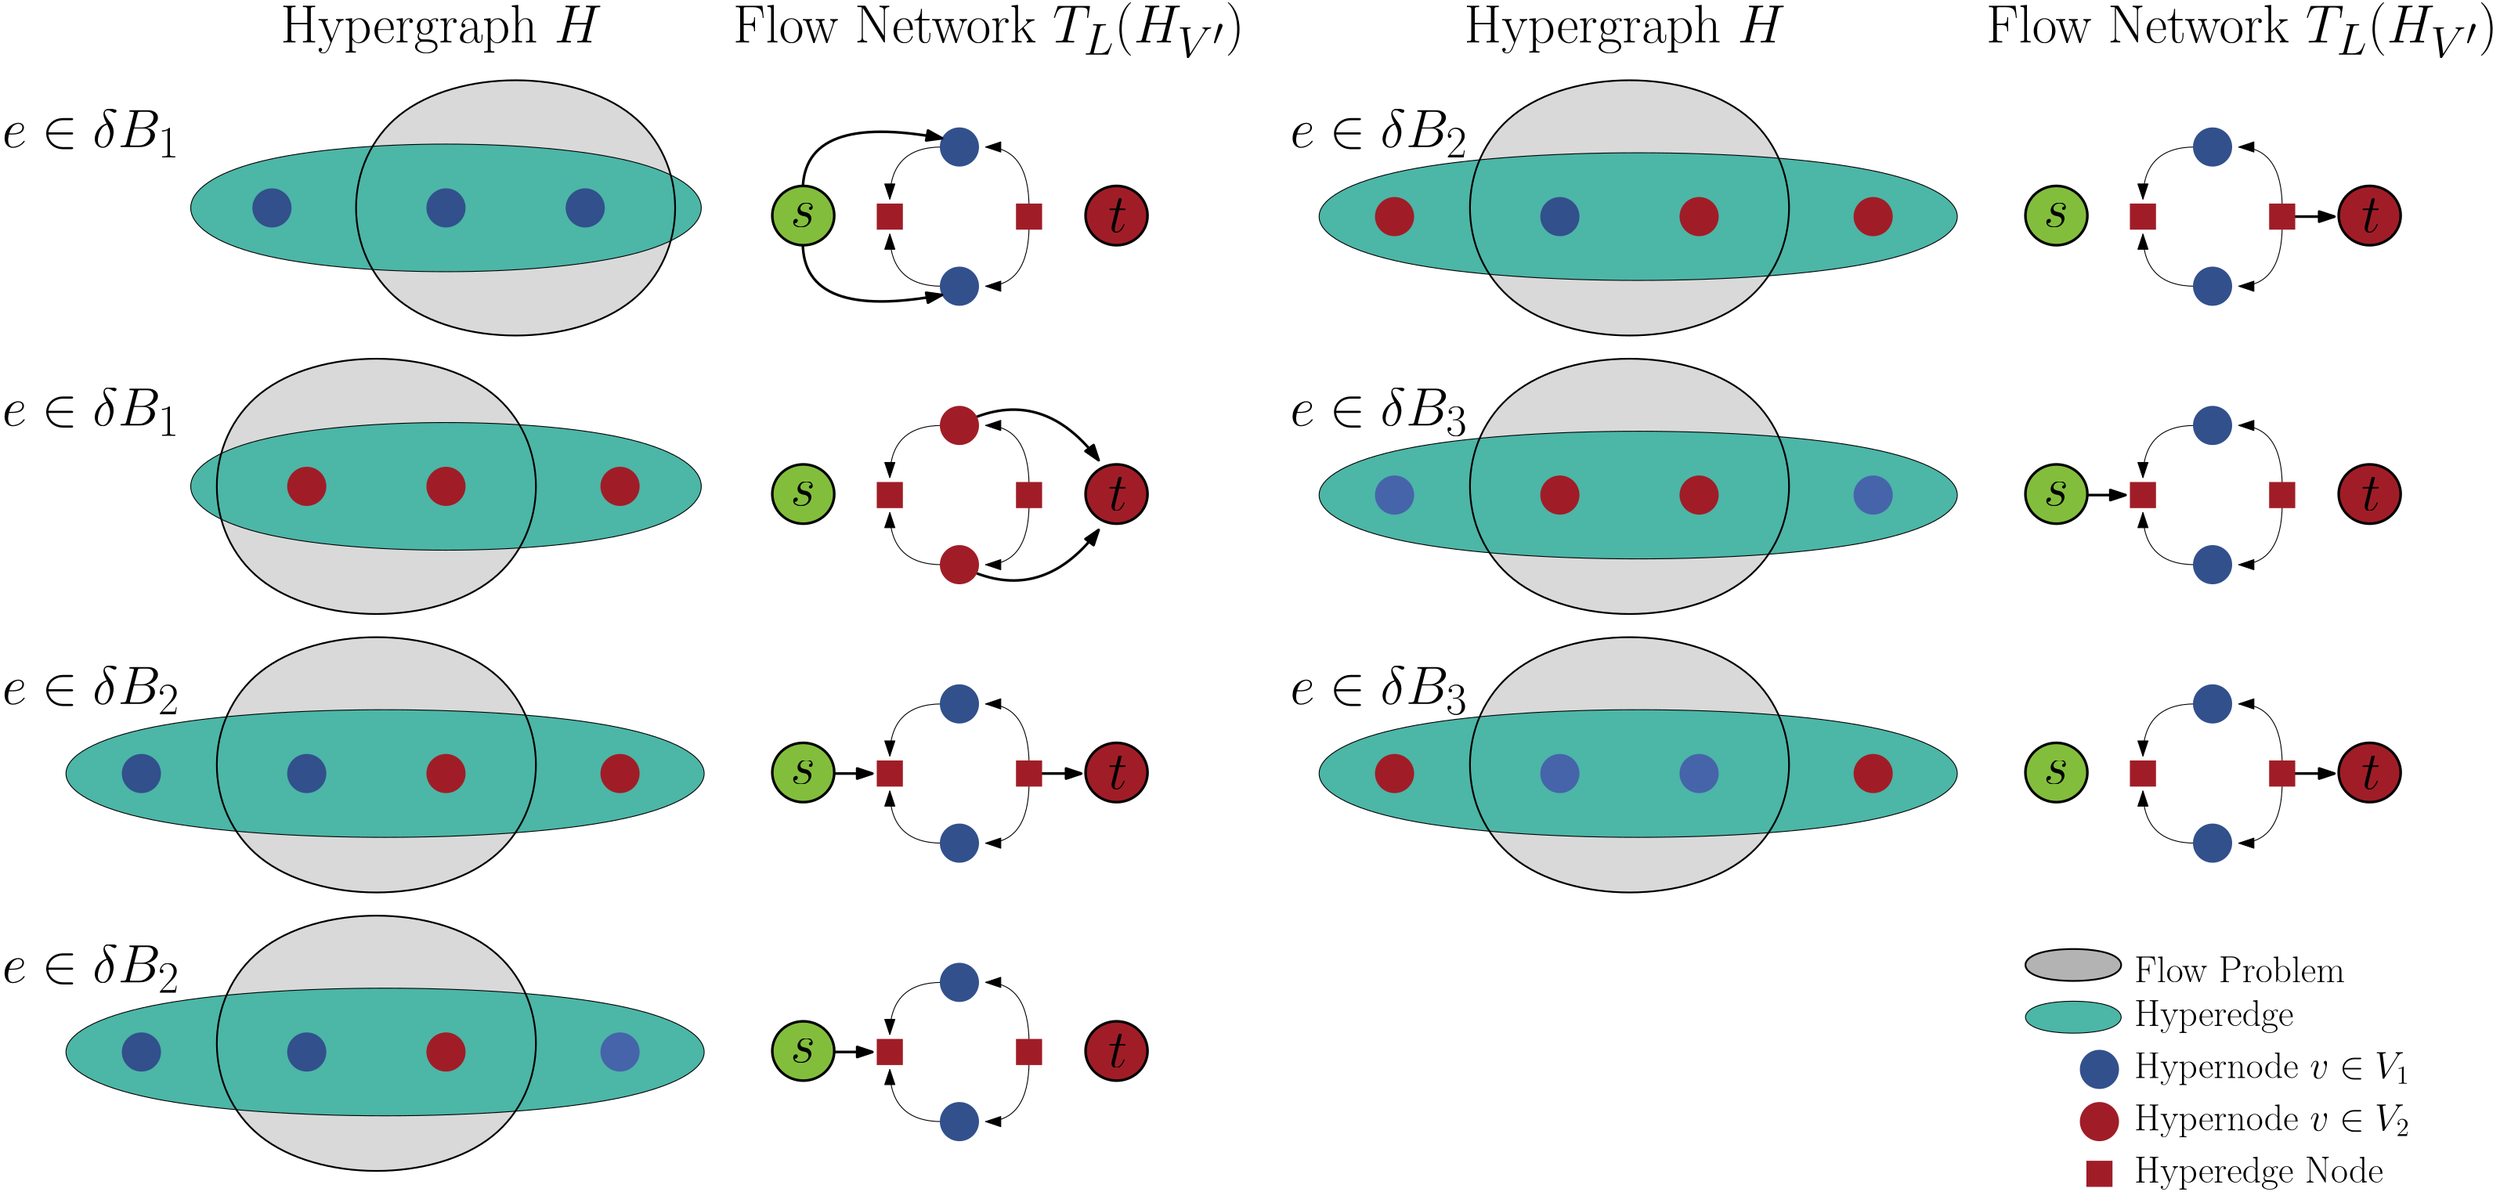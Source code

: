 <?xml version="1.0"?>
<!DOCTYPE ipe SYSTEM "ipe.dtd">
<ipe version="70107" creator="Ipe 7.1.10">
<info created="D:20171009143434" modified="D:20171019123427"/>
<ipestyle name="basic">
<symbol name="arrow/arc(spx)">
<path stroke="sym-stroke" fill="sym-stroke" pen="sym-pen">
0 0 m
-1 0.333 l
-1 -0.333 l
h
</path>
</symbol>
<symbol name="arrow/farc(spx)">
<path stroke="sym-stroke" fill="white" pen="sym-pen">
0 0 m
-1 0.333 l
-1 -0.333 l
h
</path>
</symbol>
<symbol name="arrow/ptarc(spx)">
<path stroke="sym-stroke" fill="sym-stroke" pen="sym-pen">
0 0 m
-1 0.333 l
-0.8 0 l
-1 -0.333 l
h
</path>
</symbol>
<symbol name="arrow/fptarc(spx)">
<path stroke="sym-stroke" fill="white" pen="sym-pen">
0 0 m
-1 0.333 l
-0.8 0 l
-1 -0.333 l
h
</path>
</symbol>
<symbol name="mark/circle(sx)" transformations="translations">
<path fill="sym-stroke">
0.6 0 0 0.6 0 0 e
0.4 0 0 0.4 0 0 e
</path>
</symbol>
<symbol name="mark/disk(sx)" transformations="translations">
<path fill="sym-stroke">
0.6 0 0 0.6 0 0 e
</path>
</symbol>
<symbol name="mark/fdisk(sfx)" transformations="translations">
<group>
<path fill="sym-fill">
0.5 0 0 0.5 0 0 e
</path>
<path fill="sym-stroke" fillrule="eofill">
0.6 0 0 0.6 0 0 e
0.4 0 0 0.4 0 0 e
</path>
</group>
</symbol>
<symbol name="mark/box(sx)" transformations="translations">
<path fill="sym-stroke" fillrule="eofill">
-0.6 -0.6 m
0.6 -0.6 l
0.6 0.6 l
-0.6 0.6 l
h
-0.4 -0.4 m
0.4 -0.4 l
0.4 0.4 l
-0.4 0.4 l
h
</path>
</symbol>
<symbol name="mark/square(sx)" transformations="translations">
<path fill="sym-stroke">
-0.6 -0.6 m
0.6 -0.6 l
0.6 0.6 l
-0.6 0.6 l
h
</path>
</symbol>
<symbol name="mark/fsquare(sfx)" transformations="translations">
<group>
<path fill="sym-fill">
-0.5 -0.5 m
0.5 -0.5 l
0.5 0.5 l
-0.5 0.5 l
h
</path>
<path fill="sym-stroke" fillrule="eofill">
-0.6 -0.6 m
0.6 -0.6 l
0.6 0.6 l
-0.6 0.6 l
h
-0.4 -0.4 m
0.4 -0.4 l
0.4 0.4 l
-0.4 0.4 l
h
</path>
</group>
</symbol>
<symbol name="mark/cross(sx)" transformations="translations">
<group>
<path fill="sym-stroke">
-0.43 -0.57 m
0.57 0.43 l
0.43 0.57 l
-0.57 -0.43 l
h
</path>
<path fill="sym-stroke">
-0.43 0.57 m
0.57 -0.43 l
0.43 -0.57 l
-0.57 0.43 l
h
</path>
</group>
</symbol>
<symbol name="arrow/fnormal(spx)">
<path stroke="sym-stroke" fill="white" pen="sym-pen">
0 0 m
-1 0.333 l
-1 -0.333 l
h
</path>
</symbol>
<symbol name="arrow/pointed(spx)">
<path stroke="sym-stroke" fill="sym-stroke" pen="sym-pen">
0 0 m
-1 0.333 l
-0.8 0 l
-1 -0.333 l
h
</path>
</symbol>
<symbol name="arrow/fpointed(spx)">
<path stroke="sym-stroke" fill="white" pen="sym-pen">
0 0 m
-1 0.333 l
-0.8 0 l
-1 -0.333 l
h
</path>
</symbol>
<symbol name="arrow/linear(spx)">
<path stroke="sym-stroke" pen="sym-pen">
-1 0.333 m
0 0 l
-1 -0.333 l
</path>
</symbol>
<symbol name="arrow/fdouble(spx)">
<path stroke="sym-stroke" fill="white" pen="sym-pen">
0 0 m
-1 0.333 l
-1 -0.333 l
h
-1 0 m
-2 0.333 l
-2 -0.333 l
h
</path>
</symbol>
<symbol name="arrow/double(spx)">
<path stroke="sym-stroke" fill="sym-stroke" pen="sym-pen">
0 0 m
-1 0.333 l
-1 -0.333 l
h
-1 0 m
-2 0.333 l
-2 -0.333 l
h
</path>
</symbol>
<pen name="heavier" value="0.8"/>
<pen name="fat" value="1.2"/>
<pen name="ultrafat" value="2"/>
<symbolsize name="large" value="5"/>
<symbolsize name="small" value="2"/>
<symbolsize name="tiny" value="1.1"/>
<arrowsize name="large" value="10"/>
<arrowsize name="small" value="5"/>
<arrowsize name="tiny" value="3"/>
<color name="red" value="1 0 0"/>
<color name="green" value="0 1 0"/>
<color name="blue" value="0 0 1"/>
<color name="yellow" value="1 1 0"/>
<color name="orange" value="1 0.647 0"/>
<color name="gold" value="1 0.843 0"/>
<color name="purple" value="0.627 0.125 0.941"/>
<color name="gray" value="0.745"/>
<color name="brown" value="0.647 0.165 0.165"/>
<color name="navy" value="0 0 0.502"/>
<color name="pink" value="1 0.753 0.796"/>
<color name="seagreen" value="0.18 0.545 0.341"/>
<color name="turquoise" value="0.251 0.878 0.816"/>
<color name="violet" value="0.933 0.51 0.933"/>
<color name="darkblue" value="0 0 0.545"/>
<color name="darkcyan" value="0 0.545 0.545"/>
<color name="darkgray" value="0.663"/>
<color name="darkgreen" value="0 0.392 0"/>
<color name="darkmagenta" value="0.545 0 0.545"/>
<color name="darkorange" value="1 0.549 0"/>
<color name="darkred" value="0.545 0 0"/>
<color name="lightblue" value="0.678 0.847 0.902"/>
<color name="lightcyan" value="0.878 1 1"/>
<color name="lightgray" value="0.827"/>
<color name="lightgreen" value="0.565 0.933 0.565"/>
<color name="lightyellow" value="1 1 0.878"/>
<dashstyle name="dashed" value="[4] 0"/>
<dashstyle name="dotted" value="[1 3] 0"/>
<dashstyle name="dash dotted" value="[4 2 1 2] 0"/>
<dashstyle name="dash dot dotted" value="[4 2 1 2 1 2] 0"/>
<textsize name="large" value="\large"/>
<textsize name="Large" value="\Large"/>
<textsize name="LARGE" value="\LARGE"/>
<textsize name="huge" value="\huge"/>
<textsize name="Huge" value="\Huge"/>
<textsize name="small" value="\small"/>
<textsize name="footnote" value="\footnotesize"/>
<textsize name="tiny" value="\tiny"/>
<textstyle name="center" begin="\begin{center}" end="\end{center}"/>
<textstyle name="itemize" begin="\begin{itemize}" end="\end{itemize}"/>
<textstyle name="item" begin="\begin{itemize}\item{}" end="\end{itemize}"/>
<gridsize name="4 pts" value="4"/>
<gridsize name="8 pts (~3 mm)" value="8"/>
<gridsize name="16 pts (~6 mm)" value="16"/>
<gridsize name="32 pts (~12 mm)" value="32"/>
<gridsize name="10 pts (~3.5 mm)" value="10"/>
<gridsize name="20 pts (~7 mm)" value="20"/>
<gridsize name="14 pts (~5 mm)" value="14"/>
<gridsize name="28 pts (~10 mm)" value="28"/>
<gridsize name="56 pts (~20 mm)" value="56"/>
<anglesize name="90 deg" value="90"/>
<anglesize name="60 deg" value="60"/>
<anglesize name="45 deg" value="45"/>
<anglesize name="30 deg" value="30"/>
<anglesize name="22.5 deg" value="22.5"/>
<opacity name="10%" value="0.1"/>
<opacity name="30%" value="0.3"/>
<opacity name="50%" value="0.5"/>
<opacity name="75%" value="0.75"/>
<tiling name="falling" angle="-60" step="4" width="1"/>
<tiling name="rising" angle="30" step="4" width="1"/>
</ipestyle>
<ipestyle name="kitcolors">
<color name="KITwhite" value="1"/>
<color name="KITblack" value="0"/>
<color name="KITblack70" value="0.3"/>
<color name="KITblack50" value="0.5"/>
<color name="KITblack30" value="0.7"/>
<color name="KITblack15" value="0.85"/>
<color name="KITgreen" value="0 0.588 0.509"/>
<color name="KITgreen70" value="0.3 0.711 0.656"/>
<color name="KITgreen50" value="0.5 0.794 0.754"/>
<color name="KITgreen30" value="0.7 0.876 0.852"/>
<color name="KITgreen15" value="0.85 0.938 0.926"/>
<color name="KITblue" value="0.274 0.392 0.666"/>
<color name="KITblue70" value="0.492 0.574 0.766"/>
<color name="KITblue50" value="0.637 0.696 0.833"/>
<color name="KITblue30" value="0.782 0.817 0.9"/>
<color name="KITblue15" value="0.891 0.908 0.95"/>
<color name="KITred" value="0.627 0.117 0.156"/>
<color name="KITred70" value="0.739 0.382 0.409"/>
<color name="KITred50" value="0.813 0.558 0.578"/>
<color name="KITred30" value="0.888 0.735 0.747"/>
<color name="KITred15" value="0.944 0.867 0.873"/>
<color name="KITpalegreen" value="0.509 0.745 0.235"/>
<color name="KITpalegreen70" value="0.656 0.821 0.464"/>
<color name="KITpalegreen50" value="0.754 0.872 0.617"/>
<color name="KITpalegreen30" value="0.852 0.923 0.77"/>
<color name="KITpalegreen15" value="0.926 0.961 0.885"/>
<color name="KITyellow" value="0.98 0.901 0.078"/>
<color name="KITyellow70" value="0.986 0.931 0.354"/>
<color name="KITyellow50" value="0.99 0.95 0.539"/>
<color name="KITyellow30" value="0.994 0.97 0.723"/>
<color name="KITyellow15" value="0.997 0.985 0.861"/>
<color name="KITorange" value="0.862 0.627 0.117"/>
<color name="KITorange70" value="0.903 0.739 0.382"/>
<color name="KITorange50" value="0.931 0.813 0.558"/>
<color name="KITorange30" value="0.958 0.888 0.735"/>
<color name="KITorange15" value="0.979 0.944 0.867"/>
<color name="KITbrown" value="0.627 0.509 0.196"/>
<color name="KITbrown70" value="0.739 0.656 0.437"/>
<color name="KITbrown50" value="0.813 0.754 0.598"/>
<color name="KITbrown30" value="0.888 0.852 0.758"/>
<color name="KITbrown15" value="0.944 0.926 0.879"/>
<color name="KITlilac" value="0.627 0 0.47"/>
<color name="KITlilac70" value="0.739 0.3 0.629"/>
<color name="KITlilac50" value="0.813 0.5 0.735"/>
<color name="KITlilac30" value="0.888 0.7 0.841"/>
<color name="KITlilac15" value="0.944 0.85 0.92"/>
<color name="KITcyanblue" value="0.313 0.666 0.901"/>
<color name="KITcyanblue70" value="0.519 0.766 0.931"/>
<color name="KITcyanblue50" value="0.656 0.833 0.95"/>
<color name="KITcyanblue30" value="0.794 0.9 0.97"/>
<color name="KITcyanblue15" value="0.897 0.95 0.985"/>
<color name="KITseablue" value="0.196 0.313 0.549"/>
<color name="KITseablue70" value="0.437 0.519 0.684"/>
<color name="KITseablue50" value="0.598 0.656 0.774"/>
<color name="KITseablue30" value="0.758 0.794 0.864"/>
<color name="KITseablue15" value="0.879 0.897 0.932"/>
</ipestyle>
<ipestyle name="bigpaper">
<layout paper="10000 6000" origin="0 0" frame="10000 6000"/>
<titlestyle pos="10 10" size="LARGE" color="title"  valign="baseline"/>
</ipestyle>
<ipestyle name="transparency">
<opacity name="10%" value="0.1"/>
<opacity name="50%" value="0.5"/>
<opacity name="75%" value="0.75"/>
<opacity name="25%" value="0.25"/>
</ipestyle>
<page>
<layer name="alpha"/>
<view layers="alpha" active="alpha"/>
<path layer="alpha" matrix="1 0 0 1 -36 68" fill="KITblack15">
544 1568
704 1568
704 1440
544 1440 u
</path>
<path matrix="1 0 0 1 -20 68" stroke="0" fill="KITgreen70">
448 1536
704 1536
704 1472
448 1472 u
</path>
<path matrix="1 0 0 1 -36 68" stroke="0" pen="heavier">
544 1568
704 1568
704 1440
544 1440 u
</path>
<use matrix="1 0 0 1 -20 68" name="mark/disk(sx)" pos="496 1504" size="15" stroke="KITseablue"/>
<use matrix="1 0 0 1 60 68" name="mark/disk(sx)" pos="496 1504" size="15" stroke="KITseablue"/>
<use matrix="1 0 0 1 124 68" name="mark/disk(sx)" pos="496 1504" size="15" stroke="KITseablue"/>
<path matrix="1 0 0 1 816 -560" stroke="KITblack" fill="KITblack30" pen="heavier">
464 1792
512 1792
512 1776
464 1776 u
</path>
<path matrix="1 0 0 1 816 -552" stroke="KITblack" fill="KITgreen70">
464 1760
512 1760
512 1744
464 1744 u
</path>
<use matrix="1 0 0 1 820 -328" name="mark/disk(sx)" pos="496 1504" size="15" stroke="KITseablue"/>
<text matrix="1 0 0 1 808 -560" transformations="translations" pos="524 1776" stroke="KITblack" type="label" width="96.985" height="11.955" depth="0" valign="baseline" size="LARGE">Flow Problem</text>
<text matrix="1 0 0 1 808 -580" transformations="translations" pos="524 1776" stroke="KITblack" type="label" width="73.299" height="11.954" depth="3.35" valign="baseline" size="LARGE">Hyperedge</text>
<text matrix="1 0 0 1 808 -604" transformations="translations" pos="524 1776" stroke="KITblack" type="label" width="126.731" height="11.954" depth="3.35" valign="baseline" size="LARGE">Hypernode $v \in V_1$</text>
<use matrix="1 0 0 1 820 -352" name="mark/disk(sx)" pos="496 1504" size="15" stroke="KITred"/>
<text matrix="1 0 0 1 808 -628" transformations="translations" pos="524 1776" stroke="KITblack" type="label" width="126.731" height="11.954" depth="3.35" valign="baseline" size="LARGE">Hypernode $v \in V_2$</text>
<use matrix="1 0 0 1 820 -376" name="mark/square(sx)" pos="496 1504" size="10" stroke="KITred"/>
<text matrix="1 0 0 1 808 -652" transformations="translations" pos="524 1776" stroke="KITblack" type="label" width="114.568" height="11.954" depth="3.35" valign="baseline" size="LARGE">Hyperedge Node</text>
<use matrix="1 0 0 1 264 64" name="mark/square(sx)" pos="496 1504" size="10" stroke="KITred"/>
<path matrix="1 0 0 1 208 128" stroke="KITblack" rarrow="normal/normal">
552 1448 m
552 1472
576 1472 c
</path>
<path matrix="1 0 0 1 208 128" stroke="KITblack" arrow="normal/normal">
616 1444 m
616 1472
596 1472 c
</path>
<use matrix="1 0 0 1 296 96" name="mark/disk(sx)" pos="496 1504" size="15" stroke="KITseablue"/>
<path matrix="1 0 0 1 208 128" stroke="KITblack" arrow="normal/normal">
576 1408 m
552 1408
552 1432 c
</path>
<path matrix="1 0 0 1 208 128" stroke="KITblack" arrow="normal/normal">
616 1436 m
616 1408
596 1408 c
</path>
<use matrix="1 0 0 1 328 64" name="mark/square(sx)" pos="496 1504" size="10" stroke="KITred"/>
<use matrix="1 0 0 1 296 32" name="mark/disk(sx)" pos="496 1504" size="15" stroke="KITseablue"/>
<path matrix="1.59247 0 0 1.52408 -1072.22 -601.819" stroke="KITblack" fill="KITred" pen="fat">
8.94427 0 0 8.94427 1216 1424 e
</path>
<text matrix="1 0 0 1 -351.589 -155.084" transformations="translations" pos="1212 1716" stroke="KITblack" type="label" width="8.764" height="15.246" depth="0" valign="baseline" size="Huge">$t$</text>
<path matrix="1 0 0 1 208 128" stroke="KITblack" pen="fat" rarrow="normal/normal">
576 1476 m
512 1488
512 1452 c
</path>
<path matrix="1 0 0 1 208 128" stroke="KITblack" pen="fat" rarrow="normal/normal">
576 1404 m
512 1392
512 1428 c
</path>
<path matrix="1.59247 0 0 1.52408 -1216.22 -601.819" stroke="KITblack" fill="KITpalegreen" pen="fat">
8.94427 0 0 8.94427 1216 1424 e
</path>
<text matrix="1 0 0 1 -497.661 -152.694" transformations="translations" pos="1212 1716" stroke="KITblack" type="label" width="11.432" height="10.672" depth="0" valign="baseline" size="Huge">$s$</text>
<path matrix="1 0 0 1 -100 -60" fill="KITblack15">
544 1568
704 1568
704 1440
544 1440 u
</path>
<path matrix="1 0 0 1 -20 -60" stroke="0" fill="KITgreen70">
448 1536
704 1536
704 1472
448 1472 u
</path>
<path matrix="1 0 0 1 -100 -60" stroke="0" pen="heavier">
544 1568
704 1568
704 1440
544 1440 u
</path>
<use matrix="1 0 0 1 140 -60" name="mark/disk(sx)" pos="496 1504" size="15" stroke="KITred"/>
<use matrix="1 0 0 1 -4 -60" name="mark/disk(sx)" pos="496 1504" size="15" stroke="KITred"/>
<use matrix="1 0 0 1 60 -60" name="mark/disk(sx)" pos="496 1504" size="15" stroke="KITred"/>
<use matrix="1 0 0 1 264 -64" name="mark/square(sx)" pos="496 1504" size="10" stroke="KITred"/>
<path matrix="1 0 0 1 208 0" stroke="KITblack" rarrow="normal/normal">
552 1448 m
552 1472
576 1472 c
</path>
<path matrix="1 0 0 1 208 0" stroke="KITblack" arrow="normal/normal">
616 1444 m
616 1472
596 1472 c
</path>
<use matrix="1 0 0 1 296 -32" name="mark/disk(sx)" pos="496 1504" size="15" stroke="KITred"/>
<path matrix="1 0 0 1 208 0" stroke="KITblack" arrow="normal/normal">
576 1408 m
552 1408
552 1432 c
</path>
<path matrix="1 0 0 1 208 0" stroke="KITblack" arrow="normal/normal">
616 1436 m
616 1408
596 1408 c
</path>
<use matrix="1 0 0 1 328 -64" name="mark/square(sx)" pos="496 1504" size="10" stroke="KITred"/>
<use matrix="1 0 0 1 296 -96" name="mark/disk(sx)" pos="496 1504" size="15" stroke="KITred"/>
<path matrix="1.59247 0 0 1.52408 -1072.22 -729.819" stroke="KITblack" fill="KITred" pen="fat">
8.94427 0 0 8.94427 1216 1424 e
</path>
<text matrix="1 0 0 1 -351.589 -283.084" transformations="translations" pos="1212 1716" stroke="KITblack" type="label" width="8.764" height="15.246" depth="0" valign="baseline" size="Huge">$t$</text>
<path stroke="KITblack" pen="fat" rarrow="normal/normal">
856 1456 m
832 1488
800 1476 c
</path>
<path stroke="KITblack" pen="fat" rarrow="normal/normal">
856 1424 m
832 1392
800 1404 c
</path>
<path matrix="1.59247 0 0 1.52408 -1216.22 -729.819" stroke="KITblack" fill="KITpalegreen" pen="fat">
8.94427 0 0 8.94427 1216 1424 e
</path>
<text matrix="1 0 0 1 -497.661 -280.694" transformations="translations" pos="1212 1716" stroke="KITblack" type="label" width="11.432" height="10.672" depth="0" valign="baseline" size="Huge">$s$</text>
<path matrix="1 0 0 1 -100 -188" fill="KITblack15">
544 1568
704 1568
704 1440
544 1440 u
</path>
<path stroke="0" fill="KITgreen70">
368 1344
688 1344
688 1280
368 1280 u
</path>
<path matrix="1 0 0 1 -100 -188" stroke="0" pen="heavier">
544 1568
704 1568
704 1440
544 1440 u
</path>
<use matrix="1 0 0 1 -4 -192" name="mark/disk(sx)" pos="496 1504" size="15" stroke="KITseablue"/>
<use matrix="1 0 0 1 60 -192" name="mark/disk(sx)" pos="496 1504" size="15" stroke="KITred"/>
<use matrix="1 0 0 1 140 -192" name="mark/disk(sx)" pos="496 1504" size="15" stroke="KITred"/>
<use matrix="1 0 0 1 264 -192" name="mark/square(sx)" pos="496 1504" size="10" stroke="KITred"/>
<path matrix="1 0 0 1 208 -128" stroke="KITblack" rarrow="normal/normal">
552 1448 m
552 1472
576 1472 c
</path>
<path matrix="1 0 0 1 208 -128" stroke="KITblack" arrow="normal/normal">
616 1444 m
616 1472
596 1472 c
</path>
<use matrix="1 0 0 1 296 -160" name="mark/disk(sx)" pos="496 1504" size="15" stroke="KITseablue"/>
<path matrix="1 0 0 1 208 -128" stroke="KITblack" arrow="normal/normal">
576 1408 m
552 1408
552 1432 c
</path>
<path matrix="1 0 0 1 208 -128" stroke="KITblack" arrow="normal/normal">
616 1436 m
616 1408
596 1408 c
</path>
<use matrix="1 0 0 1 296 -224" name="mark/disk(sx)" pos="496 1504" size="15" stroke="KITseablue"/>
<path matrix="1.59247 0 0 1.52408 -1072.22 -857.819" stroke="KITblack" fill="KITred" pen="fat">
8.94427 0 0 8.94427 1216 1424 e
</path>
<text matrix="1 0 0 1 -351.589 -411.084" transformations="translations" pos="1212 1716" stroke="KITblack" type="label" width="8.764" height="15.246" depth="0" valign="baseline" size="Huge">$t$</text>
<path stroke="KITblack" pen="fat" rarrow="normal/normal">
752 1312 m
732 1312 l
</path>
<path stroke="KITblack" pen="fat" rarrow="normal/normal">
848 1312 m
828 1312 l
</path>
<path matrix="1.59247 0 0 1.52408 -1216.22 -857.819" stroke="KITblack" fill="KITpalegreen" pen="fat">
8.94427 0 0 8.94427 1216 1424 e
</path>
<text matrix="1 0 0 1 -497.661 -408.694" transformations="translations" pos="1212 1716" stroke="KITblack" type="label" width="11.432" height="10.672" depth="0" valign="baseline" size="Huge">$s$</text>
<use matrix="1 0 0 1 -80 -192" name="mark/disk(sx)" pos="496 1504" size="15" stroke="KITseablue"/>
<use matrix="1 0 0 1 328 -192" name="mark/square(sx)" pos="496 1504" size="10" stroke="KITred"/>
<path matrix="1 0 0 1 -100 -316" fill="KITblack15">
544 1568
704 1568
704 1440
544 1440 u
</path>
<path matrix="1 0 0 1 0 -128" stroke="0" fill="KITgreen70">
368 1344
688 1344
688 1280
368 1280 u
</path>
<path matrix="1 0 0 1 -100 -316" stroke="0" pen="heavier">
544 1568
704 1568
704 1440
544 1440 u
</path>
<use matrix="1 0 0 1 -4 -320" name="mark/disk(sx)" pos="496 1504" size="15" stroke="KITseablue"/>
<use matrix="1 0 0 1 60 -320" name="mark/disk(sx)" pos="496 1504" size="15" stroke="KITred"/>
<use matrix="1 0 0 1 140 -320" name="mark/disk(sx)" pos="496 1504" size="15" stroke="KITblue"/>
<use matrix="1 0 0 1 264 -320" name="mark/square(sx)" pos="496 1504" size="10" stroke="KITred"/>
<path matrix="1 0 0 1 208 -256" stroke="KITblack" rarrow="normal/normal">
552 1448 m
552 1472
576 1472 c
</path>
<path matrix="1 0 0 1 208 -256" stroke="KITblack" arrow="normal/normal">
616 1444 m
616 1472
596 1472 c
</path>
<use matrix="1 0 0 1 296 -288" name="mark/disk(sx)" pos="496 1504" size="15" stroke="KITseablue"/>
<path matrix="1 0 0 1 208 -256" stroke="KITblack" arrow="normal/normal">
576 1408 m
552 1408
552 1432 c
</path>
<path matrix="1 0 0 1 208 -256" stroke="KITblack" arrow="normal/normal">
616 1436 m
616 1408
596 1408 c
</path>
<use matrix="1 0 0 1 296 -352" name="mark/disk(sx)" pos="496 1504" size="15" stroke="KITseablue"/>
<path matrix="1.59247 0 0 1.52408 -1072.22 -985.819" stroke="KITblack" fill="KITred" pen="fat">
8.94427 0 0 8.94427 1216 1424 e
</path>
<text matrix="1 0 0 1 -351.589 -539.084" transformations="translations" pos="1212 1716" stroke="KITblack" type="label" width="8.764" height="15.246" depth="0" valign="baseline" size="Huge">$t$</text>
<path matrix="1 0 0 1 0 -128" stroke="KITblack" pen="fat" rarrow="normal/normal">
752 1312 m
732 1312 l
</path>
<path matrix="1.59247 0 0 1.52408 -1216.22 -985.819" stroke="KITblack" fill="KITpalegreen" pen="fat">
8.94427 0 0 8.94427 1216 1424 e
</path>
<text matrix="1 0 0 1 -497.661 -536.694" transformations="translations" pos="1212 1716" stroke="KITblack" type="label" width="11.432" height="10.672" depth="0" valign="baseline" size="Huge">$s$</text>
<use matrix="1 0 0 1 -80 -320" name="mark/disk(sx)" pos="496 1504" size="15" stroke="KITseablue"/>
<use matrix="1 0 0 1 328 -320" name="mark/square(sx)" pos="496 1504" size="10" stroke="KITred"/>
<path matrix="1 0 0 1 476 68" fill="KITblack15">
544 1568
704 1568
704 1440
544 1440 u
</path>
<path matrix="1 0 0 1 576 256" stroke="0" fill="KITgreen70">
368 1344
688 1344
688 1280
368 1280 u
</path>
<path matrix="1 0 0 1 476 68" stroke="0" pen="heavier">
544 1568
704 1568
704 1440
544 1440 u
</path>
<use matrix="1 0 0 1 572 64" name="mark/disk(sx)" pos="496 1504" size="15" stroke="KITseablue"/>
<use matrix="1 0 0 1 636 64" name="mark/disk(sx)" pos="496 1504" size="15" stroke="KITred"/>
<use matrix="1 0 0 1 716 64" name="mark/disk(sx)" pos="496 1504" size="15" stroke="KITred"/>
<use matrix="1 0 0 1 840 64" name="mark/square(sx)" pos="496 1504" size="10" stroke="KITred"/>
<path matrix="1 0 0 1 784 128" stroke="KITblack" rarrow="normal/normal">
552 1448 m
552 1472
576 1472 c
</path>
<path matrix="1 0 0 1 784 128" stroke="KITblack" arrow="normal/normal">
616 1444 m
616 1472
596 1472 c
</path>
<use matrix="1 0 0 1 872 96" name="mark/disk(sx)" pos="496 1504" size="15" stroke="KITseablue"/>
<path matrix="1 0 0 1 784 128" stroke="KITblack" arrow="normal/normal">
576 1408 m
552 1408
552 1432 c
</path>
<path matrix="1 0 0 1 784 128" stroke="KITblack" arrow="normal/normal">
616 1436 m
616 1408
596 1408 c
</path>
<use matrix="1 0 0 1 872 32" name="mark/disk(sx)" pos="496 1504" size="15" stroke="KITseablue"/>
<path matrix="1.59247 0 0 1.52408 -496.22 -601.819" stroke="KITblack" fill="KITred" pen="fat">
8.94427 0 0 8.94427 1216 1424 e
</path>
<text matrix="1 0 0 1 224.411 -155.084" transformations="translations" pos="1212 1716" stroke="KITblack" type="label" width="8.764" height="15.246" depth="0" valign="baseline" size="Huge">$t$</text>
<path matrix="1 0 0 1 672 256" stroke="KITblack" pen="fat" rarrow="normal/normal">
752 1312 m
732 1312 l
</path>
<path matrix="1.59247 0 0 1.52408 -640.22 -601.819" stroke="KITblack" fill="KITpalegreen" pen="fat">
8.94427 0 0 8.94427 1216 1424 e
</path>
<text matrix="1 0 0 1 78.339 -152.694" transformations="translations" pos="1212 1716" stroke="KITblack" type="label" width="11.432" height="10.672" depth="0" valign="baseline" size="Huge">$s$</text>
<use matrix="1 0 0 1 496 64" name="mark/disk(sx)" pos="496 1504" size="15" stroke="KITred"/>
<use matrix="1 0 0 1 904 64" name="mark/square(sx)" pos="496 1504" size="10" stroke="KITred"/>
<path matrix="1 0 0 1 476 -60" fill="KITblack15">
544 1568
704 1568
704 1440
544 1440 u
</path>
<path matrix="1 0 0 1 576 128" stroke="0" fill="KITgreen70">
368 1344
688 1344
688 1280
368 1280 u
</path>
<path matrix="1 0 0 1 476 -60" stroke="0" pen="heavier">
544 1568
704 1568
704 1440
544 1440 u
</path>
<use matrix="1 0 0 1 572 -64" name="mark/disk(sx)" pos="496 1504" size="15" stroke="KITred"/>
<use matrix="1 0 0 1 636 -64" name="mark/disk(sx)" pos="496 1504" size="15" stroke="KITred"/>
<use matrix="1 0 0 1 716 -64" name="mark/disk(sx)" pos="496 1504" size="15" stroke="KITblue"/>
<use matrix="1 0 0 1 840 -64" name="mark/square(sx)" pos="496 1504" size="10" stroke="KITred"/>
<path matrix="1 0 0 1 784 0" stroke="KITblack" rarrow="normal/normal">
552 1448 m
552 1472
576 1472 c
</path>
<path matrix="1 0 0 1 784 0" stroke="KITblack" arrow="normal/normal">
616 1444 m
616 1472
596 1472 c
</path>
<use matrix="1 0 0 1 872 -32" name="mark/disk(sx)" pos="496 1504" size="15" stroke="KITseablue"/>
<path matrix="1 0 0 1 784 0" stroke="KITblack" arrow="normal/normal">
576 1408 m
552 1408
552 1432 c
</path>
<path matrix="1 0 0 1 784 0" stroke="KITblack" arrow="normal/normal">
616 1436 m
616 1408
596 1408 c
</path>
<use matrix="1 0 0 1 872 -96" name="mark/disk(sx)" pos="496 1504" size="15" stroke="KITseablue"/>
<path matrix="1.59247 0 0 1.52408 -496.22 -729.819" stroke="KITblack" fill="KITred" pen="fat">
8.94427 0 0 8.94427 1216 1424 e
</path>
<text matrix="1 0 0 1 224.411 -283.084" transformations="translations" pos="1212 1716" stroke="KITblack" type="label" width="8.764" height="15.246" depth="0" valign="baseline" size="Huge">$t$</text>
<path matrix="1 0 0 1 576 128" stroke="KITblack" pen="fat" rarrow="normal/normal">
752 1312 m
732 1312 l
</path>
<path matrix="1.59247 0 0 1.52408 -640.22 -729.819" stroke="KITblack" fill="KITpalegreen" pen="fat">
8.94427 0 0 8.94427 1216 1424 e
</path>
<text matrix="1 0 0 1 78.339 -280.694" transformations="translations" pos="1212 1716" stroke="KITblack" type="label" width="11.432" height="10.672" depth="0" valign="baseline" size="Huge">$s$</text>
<use matrix="1 0 0 1 496 -64" name="mark/disk(sx)" pos="496 1504" size="15" stroke="KITblue"/>
<use matrix="1 0 0 1 904 -64" name="mark/square(sx)" pos="496 1504" size="10" stroke="KITred"/>
<path matrix="1 0 0 1 476 -188" fill="KITblack15">
544 1568
704 1568
704 1440
544 1440 u
</path>
<path matrix="1 0 0 1 576 0" stroke="0" fill="KITgreen70">
368 1344
688 1344
688 1280
368 1280 u
</path>
<path matrix="1 0 0 1 476 -188" stroke="0" pen="heavier">
544 1568
704 1568
704 1440
544 1440 u
</path>
<use matrix="1 0 0 1 572 -192" name="mark/disk(sx)" pos="496 1504" size="15" stroke="KITblue"/>
<use matrix="1 0 0 1 636 -192" name="mark/disk(sx)" pos="496 1504" size="15" stroke="KITblue"/>
<use matrix="1 0 0 1 716 -192" name="mark/disk(sx)" pos="496 1504" size="15" stroke="KITred"/>
<use matrix="1 0 0 1 840 -192" name="mark/square(sx)" pos="496 1504" size="10" stroke="KITred"/>
<path matrix="1 0 0 1 784 -128" stroke="KITblack" rarrow="normal/normal">
552 1448 m
552 1472
576 1472 c
</path>
<path matrix="1 0 0 1 784 -128" stroke="KITblack" arrow="normal/normal">
616 1444 m
616 1472
596 1472 c
</path>
<use matrix="1 0 0 1 872 -160" name="mark/disk(sx)" pos="496 1504" size="15" stroke="KITseablue"/>
<path matrix="1 0 0 1 784 -128" stroke="KITblack" arrow="normal/normal">
576 1408 m
552 1408
552 1432 c
</path>
<path matrix="1 0 0 1 784 -128" stroke="KITblack" arrow="normal/normal">
616 1436 m
616 1408
596 1408 c
</path>
<use matrix="1 0 0 1 872 -224" name="mark/disk(sx)" pos="496 1504" size="15" stroke="KITseablue"/>
<path matrix="1.59247 0 0 1.52408 -496.22 -857.819" stroke="KITblack" fill="KITred" pen="fat">
8.94427 0 0 8.94427 1216 1424 e
</path>
<text matrix="1 0 0 1 224.411 -411.084" transformations="translations" pos="1212 1716" stroke="KITblack" type="label" width="8.764" height="15.246" depth="0" valign="baseline" size="Huge">$t$</text>
<path matrix="1 0 0 1 672 0" stroke="KITblack" pen="fat" rarrow="normal/normal">
752 1312 m
732 1312 l
</path>
<path matrix="1.59247 0 0 1.52408 -640.22 -857.819" stroke="KITblack" fill="KITpalegreen" pen="fat">
8.94427 0 0 8.94427 1216 1424 e
</path>
<text matrix="1 0 0 1 78.339 -408.694" transformations="translations" pos="1212 1716" stroke="KITblack" type="label" width="11.432" height="10.672" depth="0" valign="baseline" size="Huge">$s$</text>
<use matrix="1 0 0 1 496 -192" name="mark/disk(sx)" pos="496 1504" size="15" stroke="KITred"/>
<use matrix="1 0 0 1 904 -192" name="mark/square(sx)" pos="496 1504" size="10" stroke="KITred"/>
<text matrix="1 0 0 1 0 -48" transformations="translations" pos="480 1696" stroke="KITblack" type="label" width="147.707" height="17.215" depth="4.82" valign="baseline" size="Huge">Hypergraph $H$</text>
<text matrix="1 0 0 1 208 -48" transformations="translations" pos="480 1696" stroke="KITblack" type="label" width="234.97" height="18.564" depth="7" valign="baseline" size="Huge">Flow Network $T_L(H_{V&apos;})$</text>
<text matrix="1 0 0 1 544 -48" transformations="translations" pos="480 1696" stroke="KITblack" type="label" width="147.707" height="17.215" depth="4.82" valign="baseline" size="Huge">Hypergraph $H$</text>
<text matrix="1 0 0 1 784 -48" transformations="translations" pos="480 1696" stroke="KITblack" type="label" width="234.97" height="18.564" depth="7" valign="baseline" size="Huge">Flow Network $T_L(H_{V&apos;})$</text>
<text matrix="1 0 0 1 -16 16" transformations="translations" pos="368 1584" stroke="KITblack" type="label" width="81.635" height="17.215" depth="4.78" valign="baseline" size="Huge">$e \in \delta B_1$</text>
<text matrix="1 0 0 1 -16 -112" transformations="translations" pos="368 1584" stroke="KITblack" type="label" width="81.635" height="17.215" depth="4.78" valign="baseline" size="Huge">$e \in \delta B_1$</text>
<text matrix="1 0 0 1 -16 -240" transformations="translations" pos="368 1584" stroke="KITblack" type="label" width="81.635" height="17.215" depth="4.78" valign="baseline" size="Huge">$e \in \delta B_2$</text>
<text matrix="1 0 0 1 -16 -368" transformations="translations" pos="368 1584" stroke="KITblack" type="label" width="81.635" height="17.215" depth="4.78" valign="baseline" size="Huge">$e \in \delta B_2$</text>
<text matrix="1 0 0 1 576 16" transformations="translations" pos="368 1584" stroke="KITblack" type="label" width="81.635" height="17.215" depth="4.78" valign="baseline" size="Huge">$e \in \delta B_2$</text>
<text matrix="1 0 0 1 576 -112" transformations="translations" pos="368 1584" stroke="KITblack" type="label" width="81.635" height="17.215" depth="4.78" valign="baseline" size="Huge">$e \in \delta B_3$</text>
<text matrix="1 0 0 1 576 -240" transformations="translations" pos="368 1584" stroke="KITblack" type="label" width="81.635" height="17.215" depth="4.78" valign="baseline" size="Huge">$e \in \delta B_3$</text>
</page>
</ipe>
